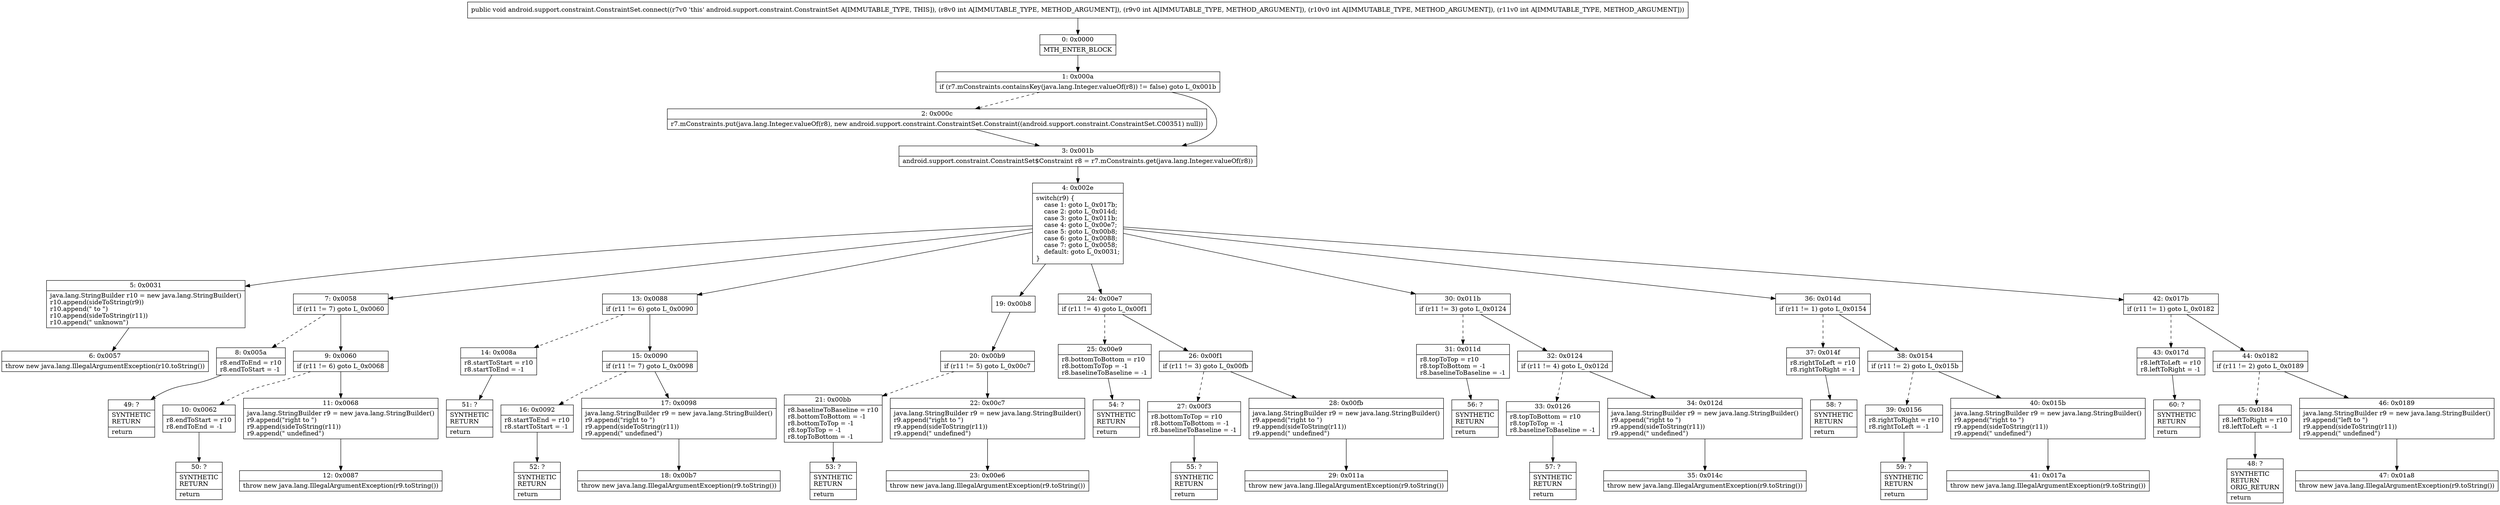 digraph "CFG forandroid.support.constraint.ConstraintSet.connect(IIII)V" {
Node_0 [shape=record,label="{0\:\ 0x0000|MTH_ENTER_BLOCK\l}"];
Node_1 [shape=record,label="{1\:\ 0x000a|if (r7.mConstraints.containsKey(java.lang.Integer.valueOf(r8)) != false) goto L_0x001b\l}"];
Node_2 [shape=record,label="{2\:\ 0x000c|r7.mConstraints.put(java.lang.Integer.valueOf(r8), new android.support.constraint.ConstraintSet.Constraint((android.support.constraint.ConstraintSet.C00351) null))\l}"];
Node_3 [shape=record,label="{3\:\ 0x001b|android.support.constraint.ConstraintSet$Constraint r8 = r7.mConstraints.get(java.lang.Integer.valueOf(r8))\l}"];
Node_4 [shape=record,label="{4\:\ 0x002e|switch(r9) \{\l    case 1: goto L_0x017b;\l    case 2: goto L_0x014d;\l    case 3: goto L_0x011b;\l    case 4: goto L_0x00e7;\l    case 5: goto L_0x00b8;\l    case 6: goto L_0x0088;\l    case 7: goto L_0x0058;\l    default: goto L_0x0031;\l\}\l}"];
Node_5 [shape=record,label="{5\:\ 0x0031|java.lang.StringBuilder r10 = new java.lang.StringBuilder()\lr10.append(sideToString(r9))\lr10.append(\" to \")\lr10.append(sideToString(r11))\lr10.append(\" unknown\")\l}"];
Node_6 [shape=record,label="{6\:\ 0x0057|throw new java.lang.IllegalArgumentException(r10.toString())\l}"];
Node_7 [shape=record,label="{7\:\ 0x0058|if (r11 != 7) goto L_0x0060\l}"];
Node_8 [shape=record,label="{8\:\ 0x005a|r8.endToEnd = r10\lr8.endToStart = \-1\l}"];
Node_9 [shape=record,label="{9\:\ 0x0060|if (r11 != 6) goto L_0x0068\l}"];
Node_10 [shape=record,label="{10\:\ 0x0062|r8.endToStart = r10\lr8.endToEnd = \-1\l}"];
Node_11 [shape=record,label="{11\:\ 0x0068|java.lang.StringBuilder r9 = new java.lang.StringBuilder()\lr9.append(\"right to \")\lr9.append(sideToString(r11))\lr9.append(\" undefined\")\l}"];
Node_12 [shape=record,label="{12\:\ 0x0087|throw new java.lang.IllegalArgumentException(r9.toString())\l}"];
Node_13 [shape=record,label="{13\:\ 0x0088|if (r11 != 6) goto L_0x0090\l}"];
Node_14 [shape=record,label="{14\:\ 0x008a|r8.startToStart = r10\lr8.startToEnd = \-1\l}"];
Node_15 [shape=record,label="{15\:\ 0x0090|if (r11 != 7) goto L_0x0098\l}"];
Node_16 [shape=record,label="{16\:\ 0x0092|r8.startToEnd = r10\lr8.startToStart = \-1\l}"];
Node_17 [shape=record,label="{17\:\ 0x0098|java.lang.StringBuilder r9 = new java.lang.StringBuilder()\lr9.append(\"right to \")\lr9.append(sideToString(r11))\lr9.append(\" undefined\")\l}"];
Node_18 [shape=record,label="{18\:\ 0x00b7|throw new java.lang.IllegalArgumentException(r9.toString())\l}"];
Node_19 [shape=record,label="{19\:\ 0x00b8}"];
Node_20 [shape=record,label="{20\:\ 0x00b9|if (r11 != 5) goto L_0x00c7\l}"];
Node_21 [shape=record,label="{21\:\ 0x00bb|r8.baselineToBaseline = r10\lr8.bottomToBottom = \-1\lr8.bottomToTop = \-1\lr8.topToTop = \-1\lr8.topToBottom = \-1\l}"];
Node_22 [shape=record,label="{22\:\ 0x00c7|java.lang.StringBuilder r9 = new java.lang.StringBuilder()\lr9.append(\"right to \")\lr9.append(sideToString(r11))\lr9.append(\" undefined\")\l}"];
Node_23 [shape=record,label="{23\:\ 0x00e6|throw new java.lang.IllegalArgumentException(r9.toString())\l}"];
Node_24 [shape=record,label="{24\:\ 0x00e7|if (r11 != 4) goto L_0x00f1\l}"];
Node_25 [shape=record,label="{25\:\ 0x00e9|r8.bottomToBottom = r10\lr8.bottomToTop = \-1\lr8.baselineToBaseline = \-1\l}"];
Node_26 [shape=record,label="{26\:\ 0x00f1|if (r11 != 3) goto L_0x00fb\l}"];
Node_27 [shape=record,label="{27\:\ 0x00f3|r8.bottomToTop = r10\lr8.bottomToBottom = \-1\lr8.baselineToBaseline = \-1\l}"];
Node_28 [shape=record,label="{28\:\ 0x00fb|java.lang.StringBuilder r9 = new java.lang.StringBuilder()\lr9.append(\"right to \")\lr9.append(sideToString(r11))\lr9.append(\" undefined\")\l}"];
Node_29 [shape=record,label="{29\:\ 0x011a|throw new java.lang.IllegalArgumentException(r9.toString())\l}"];
Node_30 [shape=record,label="{30\:\ 0x011b|if (r11 != 3) goto L_0x0124\l}"];
Node_31 [shape=record,label="{31\:\ 0x011d|r8.topToTop = r10\lr8.topToBottom = \-1\lr8.baselineToBaseline = \-1\l}"];
Node_32 [shape=record,label="{32\:\ 0x0124|if (r11 != 4) goto L_0x012d\l}"];
Node_33 [shape=record,label="{33\:\ 0x0126|r8.topToBottom = r10\lr8.topToTop = \-1\lr8.baselineToBaseline = \-1\l}"];
Node_34 [shape=record,label="{34\:\ 0x012d|java.lang.StringBuilder r9 = new java.lang.StringBuilder()\lr9.append(\"right to \")\lr9.append(sideToString(r11))\lr9.append(\" undefined\")\l}"];
Node_35 [shape=record,label="{35\:\ 0x014c|throw new java.lang.IllegalArgumentException(r9.toString())\l}"];
Node_36 [shape=record,label="{36\:\ 0x014d|if (r11 != 1) goto L_0x0154\l}"];
Node_37 [shape=record,label="{37\:\ 0x014f|r8.rightToLeft = r10\lr8.rightToRight = \-1\l}"];
Node_38 [shape=record,label="{38\:\ 0x0154|if (r11 != 2) goto L_0x015b\l}"];
Node_39 [shape=record,label="{39\:\ 0x0156|r8.rightToRight = r10\lr8.rightToLeft = \-1\l}"];
Node_40 [shape=record,label="{40\:\ 0x015b|java.lang.StringBuilder r9 = new java.lang.StringBuilder()\lr9.append(\"right to \")\lr9.append(sideToString(r11))\lr9.append(\" undefined\")\l}"];
Node_41 [shape=record,label="{41\:\ 0x017a|throw new java.lang.IllegalArgumentException(r9.toString())\l}"];
Node_42 [shape=record,label="{42\:\ 0x017b|if (r11 != 1) goto L_0x0182\l}"];
Node_43 [shape=record,label="{43\:\ 0x017d|r8.leftToLeft = r10\lr8.leftToRight = \-1\l}"];
Node_44 [shape=record,label="{44\:\ 0x0182|if (r11 != 2) goto L_0x0189\l}"];
Node_45 [shape=record,label="{45\:\ 0x0184|r8.leftToRight = r10\lr8.leftToLeft = \-1\l}"];
Node_46 [shape=record,label="{46\:\ 0x0189|java.lang.StringBuilder r9 = new java.lang.StringBuilder()\lr9.append(\"left to \")\lr9.append(sideToString(r11))\lr9.append(\" undefined\")\l}"];
Node_47 [shape=record,label="{47\:\ 0x01a8|throw new java.lang.IllegalArgumentException(r9.toString())\l}"];
Node_48 [shape=record,label="{48\:\ ?|SYNTHETIC\lRETURN\lORIG_RETURN\l|return\l}"];
Node_49 [shape=record,label="{49\:\ ?|SYNTHETIC\lRETURN\l|return\l}"];
Node_50 [shape=record,label="{50\:\ ?|SYNTHETIC\lRETURN\l|return\l}"];
Node_51 [shape=record,label="{51\:\ ?|SYNTHETIC\lRETURN\l|return\l}"];
Node_52 [shape=record,label="{52\:\ ?|SYNTHETIC\lRETURN\l|return\l}"];
Node_53 [shape=record,label="{53\:\ ?|SYNTHETIC\lRETURN\l|return\l}"];
Node_54 [shape=record,label="{54\:\ ?|SYNTHETIC\lRETURN\l|return\l}"];
Node_55 [shape=record,label="{55\:\ ?|SYNTHETIC\lRETURN\l|return\l}"];
Node_56 [shape=record,label="{56\:\ ?|SYNTHETIC\lRETURN\l|return\l}"];
Node_57 [shape=record,label="{57\:\ ?|SYNTHETIC\lRETURN\l|return\l}"];
Node_58 [shape=record,label="{58\:\ ?|SYNTHETIC\lRETURN\l|return\l}"];
Node_59 [shape=record,label="{59\:\ ?|SYNTHETIC\lRETURN\l|return\l}"];
Node_60 [shape=record,label="{60\:\ ?|SYNTHETIC\lRETURN\l|return\l}"];
MethodNode[shape=record,label="{public void android.support.constraint.ConstraintSet.connect((r7v0 'this' android.support.constraint.ConstraintSet A[IMMUTABLE_TYPE, THIS]), (r8v0 int A[IMMUTABLE_TYPE, METHOD_ARGUMENT]), (r9v0 int A[IMMUTABLE_TYPE, METHOD_ARGUMENT]), (r10v0 int A[IMMUTABLE_TYPE, METHOD_ARGUMENT]), (r11v0 int A[IMMUTABLE_TYPE, METHOD_ARGUMENT])) }"];
MethodNode -> Node_0;
Node_0 -> Node_1;
Node_1 -> Node_2[style=dashed];
Node_1 -> Node_3;
Node_2 -> Node_3;
Node_3 -> Node_4;
Node_4 -> Node_5;
Node_4 -> Node_7;
Node_4 -> Node_13;
Node_4 -> Node_19;
Node_4 -> Node_24;
Node_4 -> Node_30;
Node_4 -> Node_36;
Node_4 -> Node_42;
Node_5 -> Node_6;
Node_7 -> Node_8[style=dashed];
Node_7 -> Node_9;
Node_8 -> Node_49;
Node_9 -> Node_10[style=dashed];
Node_9 -> Node_11;
Node_10 -> Node_50;
Node_11 -> Node_12;
Node_13 -> Node_14[style=dashed];
Node_13 -> Node_15;
Node_14 -> Node_51;
Node_15 -> Node_16[style=dashed];
Node_15 -> Node_17;
Node_16 -> Node_52;
Node_17 -> Node_18;
Node_19 -> Node_20;
Node_20 -> Node_21[style=dashed];
Node_20 -> Node_22;
Node_21 -> Node_53;
Node_22 -> Node_23;
Node_24 -> Node_25[style=dashed];
Node_24 -> Node_26;
Node_25 -> Node_54;
Node_26 -> Node_27[style=dashed];
Node_26 -> Node_28;
Node_27 -> Node_55;
Node_28 -> Node_29;
Node_30 -> Node_31[style=dashed];
Node_30 -> Node_32;
Node_31 -> Node_56;
Node_32 -> Node_33[style=dashed];
Node_32 -> Node_34;
Node_33 -> Node_57;
Node_34 -> Node_35;
Node_36 -> Node_37[style=dashed];
Node_36 -> Node_38;
Node_37 -> Node_58;
Node_38 -> Node_39[style=dashed];
Node_38 -> Node_40;
Node_39 -> Node_59;
Node_40 -> Node_41;
Node_42 -> Node_43[style=dashed];
Node_42 -> Node_44;
Node_43 -> Node_60;
Node_44 -> Node_45[style=dashed];
Node_44 -> Node_46;
Node_45 -> Node_48;
Node_46 -> Node_47;
}

